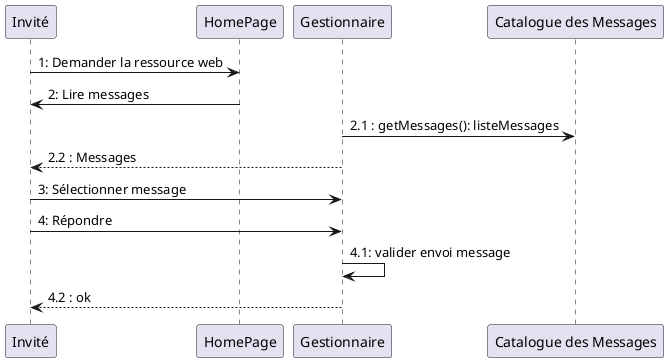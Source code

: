 @startuml
Invité -> "HomePage" as HomePage : 1: Demander la ressource web
HomePage -> Invité : 2: Lire messages 
Gestionnaire -> "Catalogue des Messages" as C : 2.1 : getMessages(): listeMessages
Gestionnaire --> Invité : 2.2 : Messages
Invité -> Gestionnaire : 3: Sélectionner message
Invité -> Gestionnaire : 4: Répondre 
Gestionnaire -> Gestionnaire : 4.1: valider envoi message 
Gestionnaire --> Invité : 4.2 : ok
@enduml
